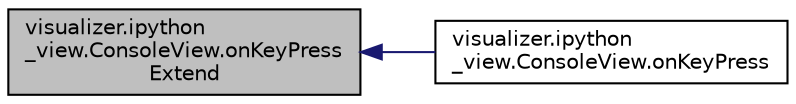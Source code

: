 digraph "visualizer.ipython_view.ConsoleView.onKeyPressExtend"
{
  edge [fontname="Helvetica",fontsize="10",labelfontname="Helvetica",labelfontsize="10"];
  node [fontname="Helvetica",fontsize="10",shape=record];
  rankdir="LR";
  Node1 [label="visualizer.ipython\l_view.ConsoleView.onKeyPress\lExtend",height=0.2,width=0.4,color="black", fillcolor="grey75", style="filled", fontcolor="black"];
  Node1 -> Node2 [dir="back",color="midnightblue",fontsize="10",style="solid"];
  Node2 [label="visualizer.ipython\l_view.ConsoleView.onKeyPress",height=0.2,width=0.4,color="black", fillcolor="white", style="filled",URL="$d6/d63/classvisualizer_1_1ipython__view_1_1ConsoleView.html#afa9fdb78cf6e461f4ae4fec60df73bba",tooltip="Key press callback used for correcting behavior for console-like interfaces. "];
}
